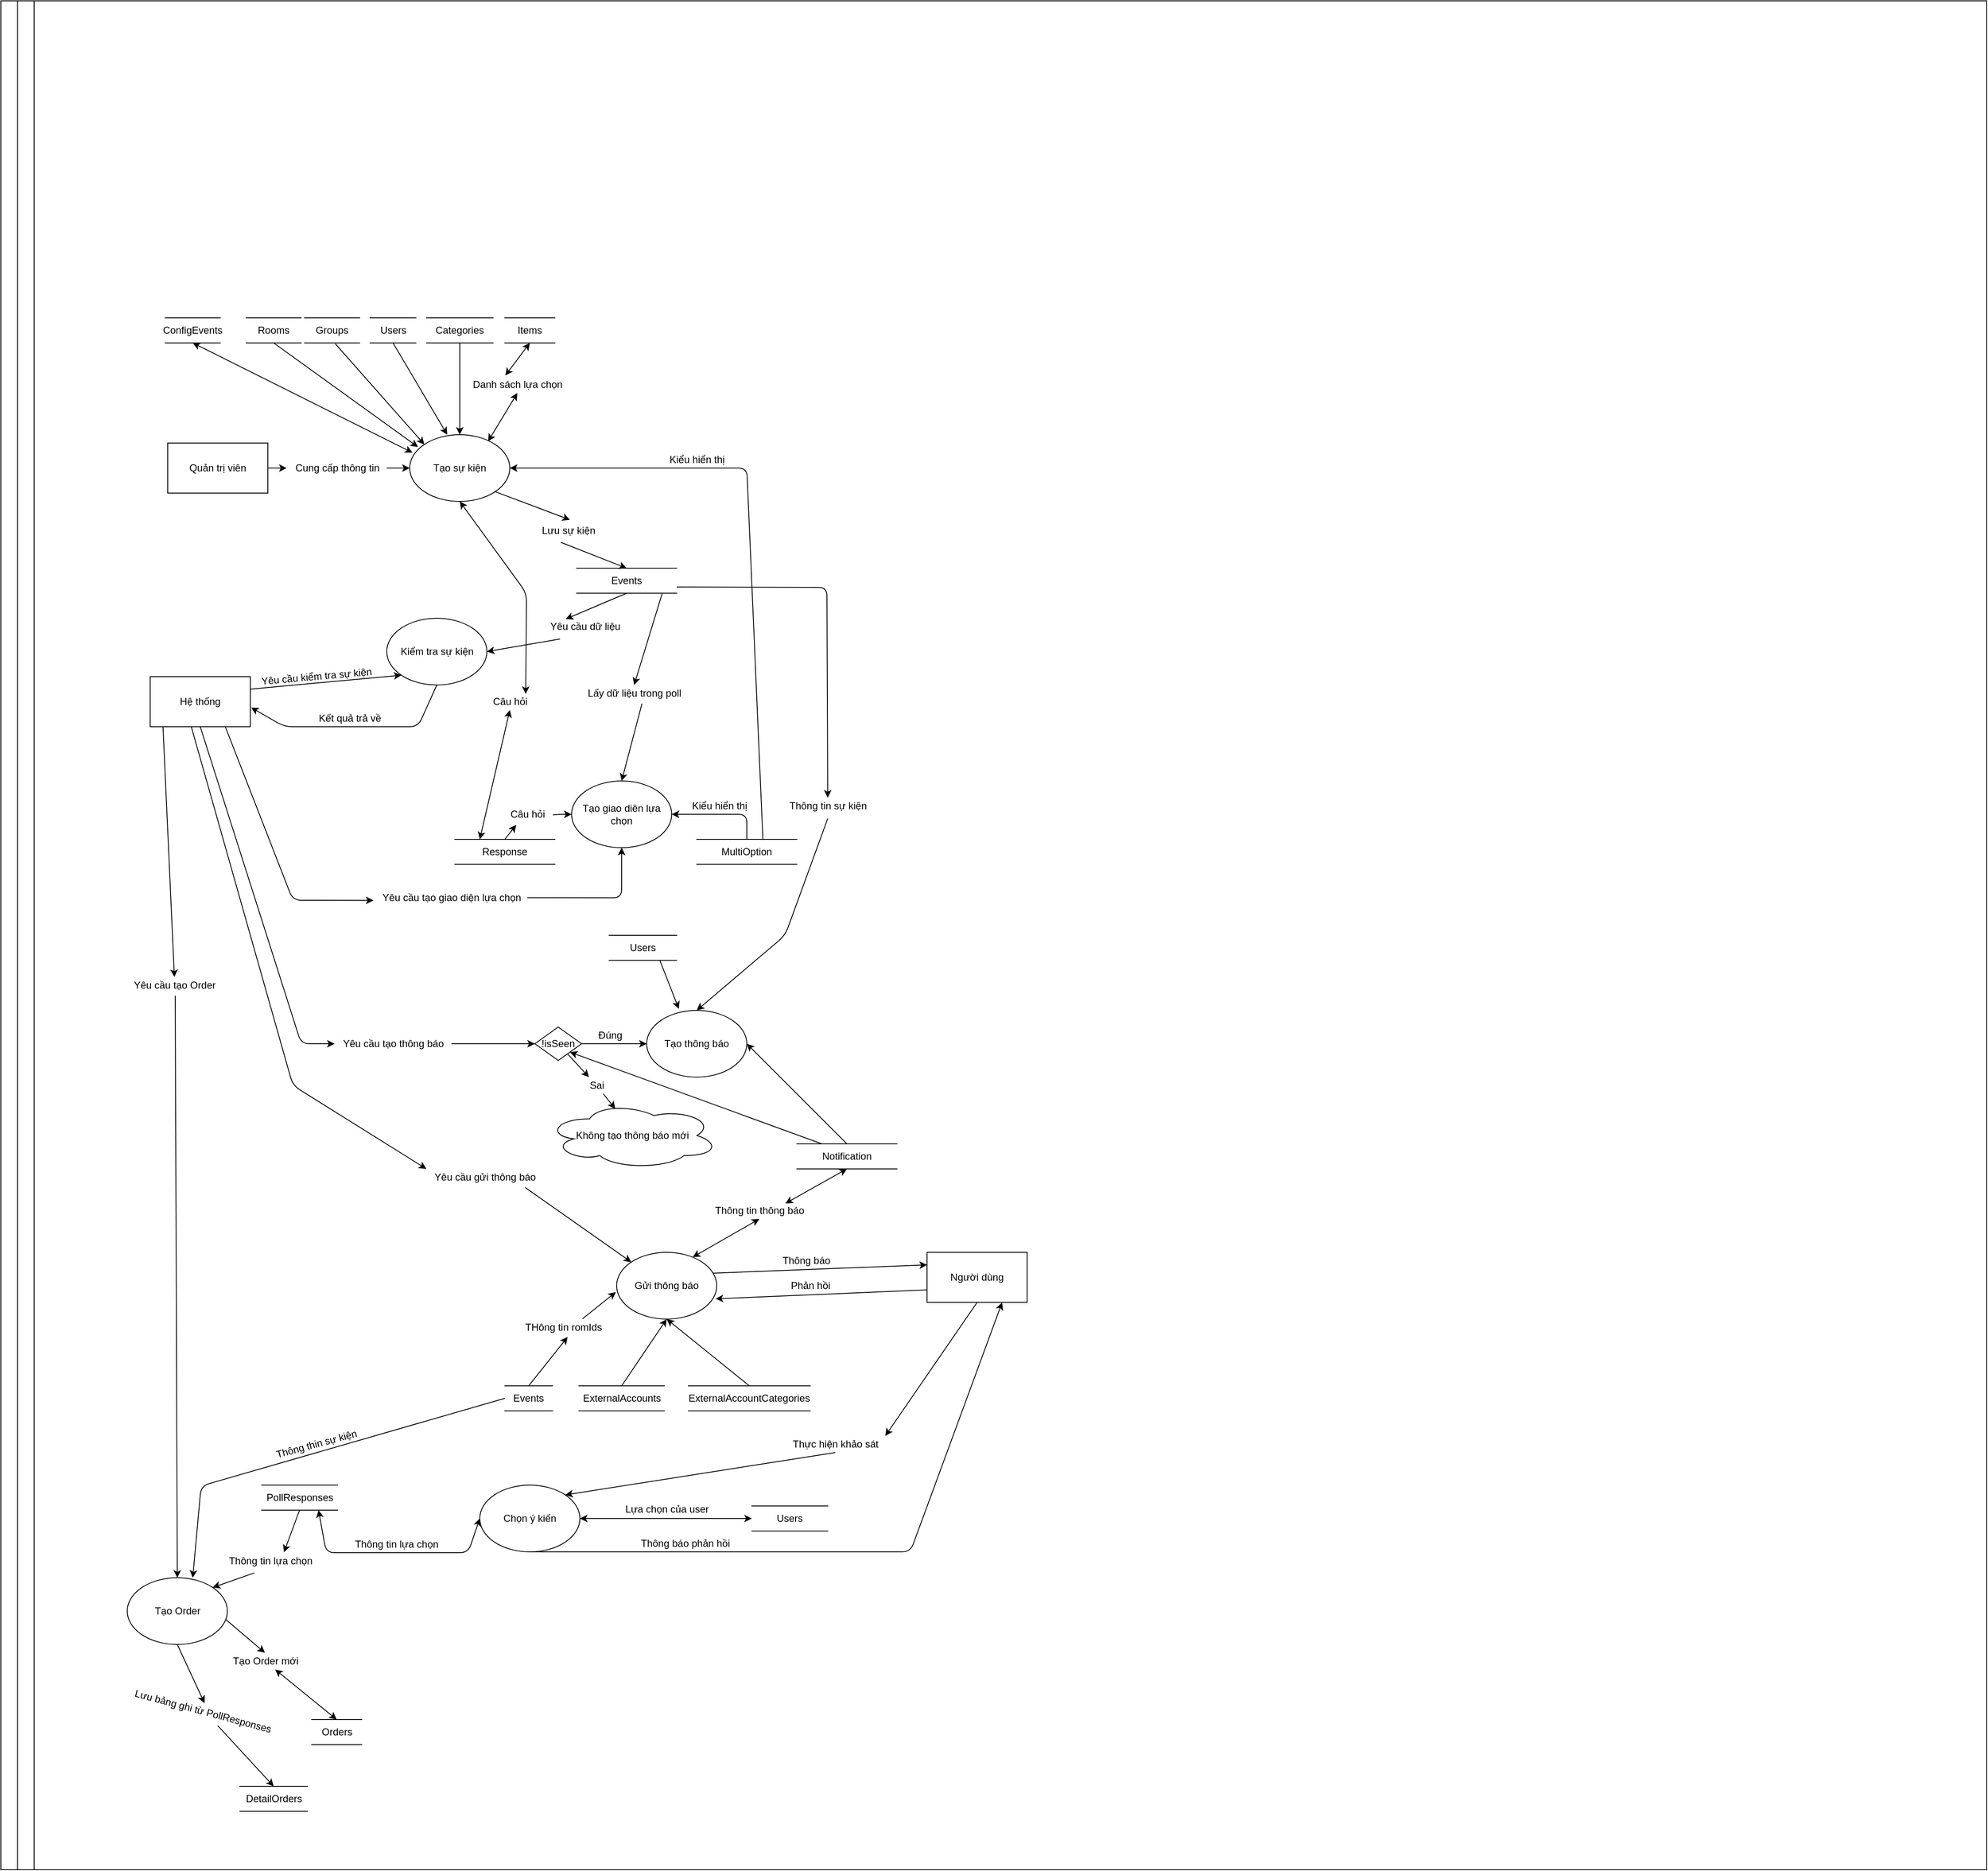 <mxfile version="13.7.1" type="github">
  <diagram id="prtHgNgQTEPvFCAcTncT" name="Page-1">
    <mxGraphModel dx="1325" dy="1841" grid="1" gridSize="10" guides="1" tooltips="1" connect="1" arrows="1" fold="1" page="1" pageScale="1" pageWidth="827" pageHeight="1169" math="0" shadow="0">
      <root>
        <mxCell id="0" />
        <mxCell id="1" parent="0" />
        <mxCell id="sMqYdDsB5LeZ5myS3kyH-283" value="" style="endArrow=classic;startArrow=classic;html=1;entryX=0.5;entryY=0;entryDx=0;entryDy=0;" edge="1" parent="1" target="sMqYdDsB5LeZ5myS3kyH-75">
          <mxGeometry width="50" height="50" relative="1" as="geometry">
            <mxPoint x="522.5" y="1890" as="sourcePoint" />
            <mxPoint x="652.5" y="2020" as="targetPoint" />
            <Array as="points" />
          </mxGeometry>
        </mxCell>
        <mxCell id="dNxyNK7c78bLwvsdeMH5-19" value="" style="swimlane;html=1;childLayout=stackLayout;resizeParent=1;resizeParentMax=0;horizontal=0;startSize=20;horizontalStack=0;" parent="1" vertex="1">
          <mxGeometry x="300" y="-10" width="2380" height="2240" as="geometry" />
        </mxCell>
        <mxCell id="dNxyNK7c78bLwvsdeMH5-20" value="" style="swimlane;html=1;startSize=20;horizontal=0;" parent="dNxyNK7c78bLwvsdeMH5-19" vertex="1">
          <mxGeometry x="20" width="2360" height="2240" as="geometry">
            <mxRectangle x="20" width="2360" height="40" as="alternateBounds" />
          </mxGeometry>
        </mxCell>
        <mxCell id="sMqYdDsB5LeZ5myS3kyH-6" value="" style="endArrow=classic;html=1;exitX=1;exitY=0.5;exitDx=0;exitDy=0;entryX=0;entryY=0.5;entryDx=0;entryDy=0;" edge="1" parent="dNxyNK7c78bLwvsdeMH5-20" source="sMqYdDsB5LeZ5myS3kyH-7" target="sMqYdDsB5LeZ5myS3kyH-5">
          <mxGeometry width="50" height="50" relative="1" as="geometry">
            <mxPoint x="780" y="520" as="sourcePoint" />
            <mxPoint x="830" y="470" as="targetPoint" />
          </mxGeometry>
        </mxCell>
        <mxCell id="sMqYdDsB5LeZ5myS3kyH-21" value="" style="endArrow=classic;html=1;exitX=0.388;exitY=1.2;exitDx=0;exitDy=0;entryX=0.5;entryY=0;entryDx=0;entryDy=0;exitPerimeter=0;" edge="1" parent="dNxyNK7c78bLwvsdeMH5-20" source="sMqYdDsB5LeZ5myS3kyH-22" target="sMqYdDsB5LeZ5myS3kyH-20">
          <mxGeometry width="50" height="50" relative="1" as="geometry">
            <mxPoint x="577" y="490" as="sourcePoint" />
            <mxPoint x="747" y="490" as="targetPoint" />
          </mxGeometry>
        </mxCell>
        <mxCell id="sMqYdDsB5LeZ5myS3kyH-17" value="Groups" style="shape=partialRectangle;whiteSpace=wrap;html=1;left=0;right=0;fillColor=none;" vertex="1" parent="dNxyNK7c78bLwvsdeMH5-20">
          <mxGeometry x="344" y="380" width="66" height="30" as="geometry" />
        </mxCell>
        <mxCell id="sMqYdDsB5LeZ5myS3kyH-16" value="Users" style="shape=partialRectangle;whiteSpace=wrap;html=1;left=0;right=0;fillColor=none;" vertex="1" parent="dNxyNK7c78bLwvsdeMH5-20">
          <mxGeometry x="422.5" y="380" width="55" height="30" as="geometry" />
        </mxCell>
        <mxCell id="sMqYdDsB5LeZ5myS3kyH-18" value="Categories&lt;span style=&quot;color: rgba(0 , 0 , 0 , 0) ; font-family: monospace ; font-size: 0px&quot;&gt;%3CmxGraphModel%3E%3Croot%3E%3CmxCell%20id%3D%220%22%2F%3E%3CmxCell%20id%3D%221%22%20parent%3D%220%22%2F%3E%3CmxCell%20id%3D%222%22%20value%3D%22User%22%20style%3D%22shape%3DpartialRectangle%3BwhiteSpace%3Dwrap%3Bhtml%3D1%3Bleft%3D0%3Bright%3D0%3BfillColor%3Dnone%3B%22%20vertex%3D%221%22%20parent%3D%221%22%3E%3CmxGeometry%20x%3D%22790%22%20y%3D%22-210%22%20width%3D%22120%22%20height%3D%2230%22%20as%3D%22geometry%22%2F%3E%3C%2FmxCell%3E%3C%2Froot%3E%3C%2FmxGraphModel%3E&lt;/span&gt;" style="shape=partialRectangle;whiteSpace=wrap;html=1;left=0;right=0;fillColor=none;" vertex="1" parent="dNxyNK7c78bLwvsdeMH5-20">
          <mxGeometry x="490" y="380" width="80" height="30" as="geometry" />
        </mxCell>
        <mxCell id="sMqYdDsB5LeZ5myS3kyH-226" value="ConfigEvents" style="shape=partialRectangle;whiteSpace=wrap;html=1;left=0;right=0;fillColor=none;" vertex="1" parent="dNxyNK7c78bLwvsdeMH5-20">
          <mxGeometry x="177" y="380" width="66" height="30" as="geometry" />
        </mxCell>
        <mxCell id="sMqYdDsB5LeZ5myS3kyH-229" value="Rooms" style="shape=partialRectangle;whiteSpace=wrap;html=1;left=0;right=0;fillColor=none;" vertex="1" parent="dNxyNK7c78bLwvsdeMH5-20">
          <mxGeometry x="274" y="380" width="66" height="30" as="geometry" />
        </mxCell>
        <mxCell id="sMqYdDsB5LeZ5myS3kyH-221" value="Items" style="shape=partialRectangle;whiteSpace=wrap;html=1;left=0;right=0;fillColor=none;" vertex="1" parent="dNxyNK7c78bLwvsdeMH5-20">
          <mxGeometry x="584" y="380" width="60" height="30" as="geometry" />
        </mxCell>
        <mxCell id="sMqYdDsB5LeZ5myS3kyH-223" value="Danh sách lựa chọn" style="text;html=1;align=center;verticalAlign=middle;resizable=0;points=[];autosize=1;rotation=0;" vertex="1" parent="dNxyNK7c78bLwvsdeMH5-20">
          <mxGeometry x="539" y="450" width="120" height="20" as="geometry" />
        </mxCell>
        <mxCell id="sMqYdDsB5LeZ5myS3kyH-58" value="Kiểu hiển thị" style="text;html=1;align=center;verticalAlign=middle;resizable=0;points=[];autosize=1;" vertex="1" parent="dNxyNK7c78bLwvsdeMH5-20">
          <mxGeometry x="774" y="540" width="80" height="20" as="geometry" />
        </mxCell>
        <mxCell id="dNxyNK7c78bLwvsdeMH5-24" value="Quản trị viên" style="rounded=0;whiteSpace=wrap;html=1;fontFamily=Helvetica;fontSize=12;align=center;" parent="dNxyNK7c78bLwvsdeMH5-20" vertex="1">
          <mxGeometry x="180" y="530" width="120" height="60" as="geometry" />
        </mxCell>
        <mxCell id="sMqYdDsB5LeZ5myS3kyH-5" value="Tạo sự kiện" style="ellipse;whiteSpace=wrap;html=1;" vertex="1" parent="dNxyNK7c78bLwvsdeMH5-20">
          <mxGeometry x="470" y="520" width="120" height="80" as="geometry" />
        </mxCell>
        <mxCell id="sMqYdDsB5LeZ5myS3kyH-23" value="" style="endArrow=classic;html=1;exitX=1;exitY=1;exitDx=0;exitDy=0;entryX=0.525;entryY=-0.15;entryDx=0;entryDy=0;entryPerimeter=0;" edge="1" parent="dNxyNK7c78bLwvsdeMH5-20" source="sMqYdDsB5LeZ5myS3kyH-5" target="sMqYdDsB5LeZ5myS3kyH-22">
          <mxGeometry width="50" height="50" relative="1" as="geometry">
            <mxPoint x="670" y="260" as="sourcePoint" />
            <mxPoint x="500" y="170" as="targetPoint" />
          </mxGeometry>
        </mxCell>
        <mxCell id="sMqYdDsB5LeZ5myS3kyH-27" value="" style="endArrow=classic;html=1;entryX=0.27;entryY=0.05;entryDx=0;entryDy=0;entryPerimeter=0;exitX=0.5;exitY=1;exitDx=0;exitDy=0;" edge="1" parent="dNxyNK7c78bLwvsdeMH5-20" source="sMqYdDsB5LeZ5myS3kyH-20" target="sMqYdDsB5LeZ5myS3kyH-25">
          <mxGeometry width="50" height="50" relative="1" as="geometry">
            <mxPoint x="780" y="790" as="sourcePoint" />
            <mxPoint x="830" y="740" as="targetPoint" />
          </mxGeometry>
        </mxCell>
        <mxCell id="sMqYdDsB5LeZ5myS3kyH-77" value="" style="endArrow=classic;html=1;exitX=0.5;exitY=1;exitDx=0;exitDy=0;entryX=0.5;entryY=0;entryDx=0;entryDy=0;" edge="1" parent="dNxyNK7c78bLwvsdeMH5-20" source="sMqYdDsB5LeZ5myS3kyH-18" target="sMqYdDsB5LeZ5myS3kyH-5">
          <mxGeometry width="50" height="50" relative="1" as="geometry">
            <mxPoint x="740" y="580" as="sourcePoint" />
            <mxPoint x="790" y="530" as="targetPoint" />
          </mxGeometry>
        </mxCell>
        <mxCell id="sMqYdDsB5LeZ5myS3kyH-55" value="" style="endArrow=classic;html=1;entryX=0;entryY=0.5;entryDx=0;entryDy=0;exitX=1.006;exitY=0.54;exitDx=0;exitDy=0;exitPerimeter=0;" edge="1" parent="dNxyNK7c78bLwvsdeMH5-20" source="sMqYdDsB5LeZ5myS3kyH-301" target="sMqYdDsB5LeZ5myS3kyH-49">
          <mxGeometry width="50" height="50" relative="1" as="geometry">
            <mxPoint x="754" y="1015" as="sourcePoint" />
            <mxPoint x="804" y="965" as="targetPoint" />
            <Array as="points">
              <mxPoint x="650" y="975" />
            </Array>
          </mxGeometry>
        </mxCell>
        <mxCell id="sMqYdDsB5LeZ5myS3kyH-7" value="Cung cấp thông tin" style="text;html=1;align=center;verticalAlign=middle;resizable=0;points=[];autosize=1;" vertex="1" parent="dNxyNK7c78bLwvsdeMH5-20">
          <mxGeometry x="322.5" y="550" width="120" height="20" as="geometry" />
        </mxCell>
        <mxCell id="sMqYdDsB5LeZ5myS3kyH-22" value="Lưu sự kiện" style="text;html=1;align=center;verticalAlign=middle;resizable=0;points=[];autosize=1;" vertex="1" parent="dNxyNK7c78bLwvsdeMH5-20">
          <mxGeometry x="620" y="625" width="80" height="20" as="geometry" />
        </mxCell>
        <mxCell id="sMqYdDsB5LeZ5myS3kyH-20" value="Events" style="shape=partialRectangle;whiteSpace=wrap;html=1;left=0;right=0;fillColor=none;" vertex="1" parent="dNxyNK7c78bLwvsdeMH5-20">
          <mxGeometry x="670" y="680" width="120" height="30" as="geometry" />
        </mxCell>
        <mxCell id="sMqYdDsB5LeZ5myS3kyH-25" value="Yêu cầu dữ liệu" style="text;html=1;align=center;verticalAlign=middle;resizable=0;points=[];autosize=1;" vertex="1" parent="dNxyNK7c78bLwvsdeMH5-20">
          <mxGeometry x="630" y="740" width="100" height="20" as="geometry" />
        </mxCell>
        <mxCell id="sMqYdDsB5LeZ5myS3kyH-8" value="Kiểm tra sự kiện" style="ellipse;whiteSpace=wrap;html=1;" vertex="1" parent="dNxyNK7c78bLwvsdeMH5-20">
          <mxGeometry x="442.5" y="740" width="120" height="80" as="geometry" />
        </mxCell>
        <mxCell id="sMqYdDsB5LeZ5myS3kyH-28" value="" style="endArrow=classic;html=1;exitX=0.202;exitY=1.242;exitDx=0;exitDy=0;entryX=1;entryY=0.5;entryDx=0;entryDy=0;exitPerimeter=0;" edge="1" parent="dNxyNK7c78bLwvsdeMH5-20" source="sMqYdDsB5LeZ5myS3kyH-25" target="sMqYdDsB5LeZ5myS3kyH-8">
          <mxGeometry width="50" height="50" relative="1" as="geometry">
            <mxPoint x="363.5" y="760" as="sourcePoint" />
            <mxPoint x="422.5" y="500" as="targetPoint" />
          </mxGeometry>
        </mxCell>
        <mxCell id="sMqYdDsB5LeZ5myS3kyH-31" value="Yêu cầu kiểm tra sự kiện" style="text;html=1;align=center;verticalAlign=middle;resizable=0;points=[];autosize=1;rotation=-5;" vertex="1" parent="dNxyNK7c78bLwvsdeMH5-20">
          <mxGeometry x="282.5" y="800" width="150" height="20" as="geometry" />
        </mxCell>
        <mxCell id="sMqYdDsB5LeZ5myS3kyH-9" value="Hệ thống&lt;span style=&quot;color: rgba(0 , 0 , 0 , 0) ; font-family: monospace ; font-size: 0px&quot;&gt;%3CmxGraphModel%3E%3Croot%3E%3CmxCell%20id%3D%220%22%2F%3E%3CmxCell%20id%3D%221%22%20parent%3D%220%22%2F%3E%3CmxCell%20id%3D%222%22%20value%3D%22Admin%22%20style%3D%22rounded%3D0%3BwhiteSpace%3Dwrap%3Bhtml%3D1%3BfontFamily%3DHelvetica%3BfontSize%3D12%3BfontColor%3D%23000000%3Balign%3Dcenter%3B%22%20vertex%3D%221%22%20parent%3D%221%22%3E%3CmxGeometry%20x%3D%22270%22%20y%3D%22200%22%20width%3D%22120%22%20height%3D%2260%22%20as%3D%22geometry%22%2F%3E%3C%2FmxCell%3E%3C%2Froot%3E%3C%2FmxGraphModel%3E&lt;/span&gt;" style="rounded=0;whiteSpace=wrap;html=1;fontFamily=Helvetica;fontSize=12;align=center;" vertex="1" parent="dNxyNK7c78bLwvsdeMH5-20">
          <mxGeometry x="159" y="810" width="120" height="60" as="geometry" />
        </mxCell>
        <mxCell id="sMqYdDsB5LeZ5myS3kyH-232" value="Lấy dữ liệu trong poll" style="text;html=1;align=center;verticalAlign=middle;resizable=0;points=[];autosize=1;" vertex="1" parent="dNxyNK7c78bLwvsdeMH5-20">
          <mxGeometry x="674" y="820" width="130" height="20" as="geometry" />
        </mxCell>
        <mxCell id="sMqYdDsB5LeZ5myS3kyH-33" value="Kết quả trả về" style="text;html=1;align=center;verticalAlign=middle;resizable=0;points=[];autosize=1;" vertex="1" parent="dNxyNK7c78bLwvsdeMH5-20">
          <mxGeometry x="352.5" y="850" width="90" height="20" as="geometry" />
        </mxCell>
        <mxCell id="sMqYdDsB5LeZ5myS3kyH-158" value="Kiểu hiển thị" style="text;html=1;align=center;verticalAlign=middle;resizable=0;points=[];autosize=1;" vertex="1" parent="dNxyNK7c78bLwvsdeMH5-20">
          <mxGeometry x="801" y="955" width="80" height="20" as="geometry" />
        </mxCell>
        <mxCell id="sMqYdDsB5LeZ5myS3kyH-61" value="" style="endArrow=classic;startArrow=classic;html=1;entryX=0.5;entryY=1;entryDx=0;entryDy=0;exitX=0.817;exitY=0.032;exitDx=0;exitDy=0;exitPerimeter=0;" edge="1" parent="dNxyNK7c78bLwvsdeMH5-20" source="sMqYdDsB5LeZ5myS3kyH-57" target="sMqYdDsB5LeZ5myS3kyH-5">
          <mxGeometry width="50" height="50" relative="1" as="geometry">
            <mxPoint x="754" y="1015" as="sourcePoint" />
            <mxPoint x="558.04" y="935" as="targetPoint" />
            <Array as="points">
              <mxPoint x="610" y="710" />
            </Array>
          </mxGeometry>
        </mxCell>
        <mxCell id="sMqYdDsB5LeZ5myS3kyH-56" value="" style="endArrow=classic;html=1;entryX=1;entryY=0.5;entryDx=0;entryDy=0;exitX=0.5;exitY=0;exitDx=0;exitDy=0;" edge="1" parent="dNxyNK7c78bLwvsdeMH5-20" source="sMqYdDsB5LeZ5myS3kyH-54" target="sMqYdDsB5LeZ5myS3kyH-49">
          <mxGeometry width="50" height="50" relative="1" as="geometry">
            <mxPoint x="594" y="1015" as="sourcePoint" />
            <mxPoint x="674" y="985" as="targetPoint" />
            <Array as="points">
              <mxPoint x="874" y="975" />
            </Array>
          </mxGeometry>
        </mxCell>
        <mxCell id="sMqYdDsB5LeZ5myS3kyH-50" value="" style="endArrow=classic;html=1;exitX=1.005;exitY=0.492;exitDx=0;exitDy=0;entryX=0.5;entryY=1;entryDx=0;entryDy=0;exitPerimeter=0;" edge="1" parent="dNxyNK7c78bLwvsdeMH5-20" source="sMqYdDsB5LeZ5myS3kyH-51" target="sMqYdDsB5LeZ5myS3kyH-49">
          <mxGeometry width="50" height="50" relative="1" as="geometry">
            <mxPoint x="294" y="1205" as="sourcePoint" />
            <mxPoint x="804" y="975" as="targetPoint" />
            <Array as="points">
              <mxPoint x="724" y="1075" />
            </Array>
          </mxGeometry>
        </mxCell>
        <mxCell id="sMqYdDsB5LeZ5myS3kyH-236" value="Thông tin sự kiện" style="text;html=1;align=center;verticalAlign=middle;resizable=0;points=[];autosize=1;" vertex="1" parent="dNxyNK7c78bLwvsdeMH5-20">
          <mxGeometry x="916" y="955" width="110" height="20" as="geometry" />
        </mxCell>
        <mxCell id="sMqYdDsB5LeZ5myS3kyH-301" value="Câu hỏi" style="text;html=1;align=center;verticalAlign=middle;resizable=0;points=[];autosize=1;" vertex="1" parent="dNxyNK7c78bLwvsdeMH5-20">
          <mxGeometry x="581.25" y="965" width="60" height="20" as="geometry" />
        </mxCell>
        <mxCell id="sMqYdDsB5LeZ5myS3kyH-54" value="MultiOption" style="shape=partialRectangle;whiteSpace=wrap;html=1;left=0;right=0;fillColor=none;" vertex="1" parent="dNxyNK7c78bLwvsdeMH5-20">
          <mxGeometry x="814" y="1005" width="120" height="30" as="geometry" />
        </mxCell>
        <mxCell id="sMqYdDsB5LeZ5myS3kyH-53" value="Response" style="shape=partialRectangle;whiteSpace=wrap;html=1;left=0;right=0;fillColor=none;" vertex="1" parent="dNxyNK7c78bLwvsdeMH5-20">
          <mxGeometry x="524" y="1005" width="120" height="30" as="geometry" />
        </mxCell>
        <mxCell id="sMqYdDsB5LeZ5myS3kyH-49" value="Tạo giao diên lựa chọn" style="ellipse;whiteSpace=wrap;html=1;" vertex="1" parent="dNxyNK7c78bLwvsdeMH5-20">
          <mxGeometry x="664" y="935" width="120" height="80" as="geometry" />
        </mxCell>
        <mxCell id="sMqYdDsB5LeZ5myS3kyH-238" value="Users" style="shape=partialRectangle;whiteSpace=wrap;html=1;left=0;right=0;fillColor=none;" vertex="1" parent="dNxyNK7c78bLwvsdeMH5-20">
          <mxGeometry x="709" y="1120" width="81" height="30" as="geometry" />
        </mxCell>
        <mxCell id="sMqYdDsB5LeZ5myS3kyH-65" value="Yêu cầu tạo Order" style="text;html=1;align=center;verticalAlign=middle;resizable=0;points=[];autosize=1;" vertex="1" parent="dNxyNK7c78bLwvsdeMH5-20">
          <mxGeometry x="133" y="1170" width="110" height="20" as="geometry" />
        </mxCell>
        <mxCell id="sMqYdDsB5LeZ5myS3kyH-245" value="Đúng" style="text;html=1;align=center;verticalAlign=middle;resizable=0;points=[];autosize=1;" vertex="1" parent="dNxyNK7c78bLwvsdeMH5-20">
          <mxGeometry x="690" y="1230" width="40" height="20" as="geometry" />
        </mxCell>
        <mxCell id="sMqYdDsB5LeZ5myS3kyH-241" value="!isSeen" style="rhombus;whiteSpace=wrap;html=1;" vertex="1" parent="dNxyNK7c78bLwvsdeMH5-20">
          <mxGeometry x="620" y="1230" width="56" height="40" as="geometry" />
        </mxCell>
        <mxCell id="sMqYdDsB5LeZ5myS3kyH-29" value="Tạo thông báo" style="ellipse;whiteSpace=wrap;html=1;" vertex="1" parent="dNxyNK7c78bLwvsdeMH5-20">
          <mxGeometry x="754" y="1210" width="120" height="80" as="geometry" />
        </mxCell>
        <mxCell id="sMqYdDsB5LeZ5myS3kyH-34" value="" style="endArrow=classic;html=1;entryX=0;entryY=0.5;entryDx=0;entryDy=0;exitX=1;exitY=0.5;exitDx=0;exitDy=0;" edge="1" parent="dNxyNK7c78bLwvsdeMH5-20" source="sMqYdDsB5LeZ5myS3kyH-241" target="sMqYdDsB5LeZ5myS3kyH-29">
          <mxGeometry width="50" height="50" relative="1" as="geometry">
            <mxPoint x="274" y="1320" as="sourcePoint" />
            <mxPoint x="664" y="1310" as="targetPoint" />
            <Array as="points">
              <mxPoint x="710" y="1250" />
            </Array>
          </mxGeometry>
        </mxCell>
        <mxCell id="sMqYdDsB5LeZ5myS3kyH-247" value="Sai" style="text;html=1;align=center;verticalAlign=middle;resizable=0;points=[];autosize=1;" vertex="1" parent="dNxyNK7c78bLwvsdeMH5-20">
          <mxGeometry x="679" y="1290" width="30" height="20" as="geometry" />
        </mxCell>
        <mxCell id="sMqYdDsB5LeZ5myS3kyH-271" value="&lt;span&gt;Không tạo thông báo mới&lt;/span&gt;" style="ellipse;shape=cloud;whiteSpace=wrap;html=1;" vertex="1" parent="dNxyNK7c78bLwvsdeMH5-20">
          <mxGeometry x="634" y="1320" width="206" height="80" as="geometry" />
        </mxCell>
        <mxCell id="sMqYdDsB5LeZ5myS3kyH-37" value="Notification" style="shape=partialRectangle;whiteSpace=wrap;html=1;left=0;right=0;fillColor=none;" vertex="1" parent="dNxyNK7c78bLwvsdeMH5-20">
          <mxGeometry x="934" y="1370" width="120" height="30" as="geometry" />
        </mxCell>
        <mxCell id="sMqYdDsB5LeZ5myS3kyH-258" value="Yêu cầu gửi thông báo" style="text;html=1;align=center;verticalAlign=middle;resizable=0;points=[];autosize=1;" vertex="1" parent="dNxyNK7c78bLwvsdeMH5-20">
          <mxGeometry x="490" y="1400" width="140" height="20" as="geometry" />
        </mxCell>
        <mxCell id="sMqYdDsB5LeZ5myS3kyH-256" value="Thông tin thông báo" style="text;html=1;align=center;verticalAlign=middle;resizable=0;points=[];autosize=1;" vertex="1" parent="dNxyNK7c78bLwvsdeMH5-20">
          <mxGeometry x="829" y="1440" width="120" height="20" as="geometry" />
        </mxCell>
        <mxCell id="sMqYdDsB5LeZ5myS3kyH-67" value="" style="endArrow=classic;html=1;exitX=0.341;exitY=1.209;exitDx=0;exitDy=0;entryX=1;entryY=0;entryDx=0;entryDy=0;exitPerimeter=0;" edge="1" parent="dNxyNK7c78bLwvsdeMH5-20" source="sMqYdDsB5LeZ5myS3kyH-68" target="sMqYdDsB5LeZ5myS3kyH-63">
          <mxGeometry width="50" height="50" relative="1" as="geometry">
            <mxPoint x="231.5" y="1830" as="sourcePoint" />
            <mxPoint x="281.5" y="1780" as="targetPoint" />
          </mxGeometry>
        </mxCell>
        <mxCell id="sMqYdDsB5LeZ5myS3kyH-69" value="" style="endArrow=classic;html=1;exitX=0.5;exitY=1;exitDx=0;exitDy=0;entryX=0.636;entryY=-0.026;entryDx=0;entryDy=0;entryPerimeter=0;" edge="1" parent="dNxyNK7c78bLwvsdeMH5-20" source="sMqYdDsB5LeZ5myS3kyH-66" target="sMqYdDsB5LeZ5myS3kyH-68">
          <mxGeometry width="50" height="50" relative="1" as="geometry">
            <mxPoint x="351.5" y="1850" as="sourcePoint" />
            <mxPoint x="350.46" y="1714" as="targetPoint" />
          </mxGeometry>
        </mxCell>
        <mxCell id="sMqYdDsB5LeZ5myS3kyH-74" value="" style="endArrow=classic;html=1;exitX=0.624;exitY=1.098;exitDx=0;exitDy=0;exitPerimeter=0;entryX=0.5;entryY=0;entryDx=0;entryDy=0;" edge="1" parent="dNxyNK7c78bLwvsdeMH5-20" source="sMqYdDsB5LeZ5myS3kyH-76" target="sMqYdDsB5LeZ5myS3kyH-71">
          <mxGeometry width="50" height="50" relative="1" as="geometry">
            <mxPoint x="263.54" y="1931.04" as="sourcePoint" />
            <mxPoint x="421.5" y="1980" as="targetPoint" />
            <Array as="points" />
          </mxGeometry>
        </mxCell>
        <mxCell id="sMqYdDsB5LeZ5myS3kyH-46" value="Thông báo" style="text;html=1;align=center;verticalAlign=middle;resizable=0;points=[];autosize=1;" vertex="1" parent="dNxyNK7c78bLwvsdeMH5-20">
          <mxGeometry x="910" y="1500" width="70" height="20" as="geometry" />
        </mxCell>
        <mxCell id="sMqYdDsB5LeZ5myS3kyH-10" value="Người dùng" style="rounded=0;whiteSpace=wrap;html=1;fontFamily=Helvetica;fontSize=12;align=center;" vertex="1" parent="dNxyNK7c78bLwvsdeMH5-20">
          <mxGeometry x="1090" y="1500" width="120" height="60" as="geometry" />
        </mxCell>
        <mxCell id="sMqYdDsB5LeZ5myS3kyH-48" value="Phản hồi" style="text;html=1;align=center;verticalAlign=middle;resizable=0;points=[];autosize=1;" vertex="1" parent="dNxyNK7c78bLwvsdeMH5-20">
          <mxGeometry x="920" y="1530" width="60" height="20" as="geometry" />
        </mxCell>
        <mxCell id="sMqYdDsB5LeZ5myS3kyH-304" value="Thông thin sự kiện" style="text;html=1;align=center;verticalAlign=middle;resizable=0;points=[];autosize=1;rotation=-15;" vertex="1" parent="dNxyNK7c78bLwvsdeMH5-20">
          <mxGeometry x="302.5" y="1720" width="110" height="20" as="geometry" />
        </mxCell>
        <mxCell id="sMqYdDsB5LeZ5myS3kyH-66" value="PollResponses" style="shape=partialRectangle;whiteSpace=wrap;html=1;left=0;right=0;fillColor=none;" vertex="1" parent="dNxyNK7c78bLwvsdeMH5-20">
          <mxGeometry x="292.5" y="1779" width="91" height="30" as="geometry" />
        </mxCell>
        <mxCell id="sMqYdDsB5LeZ5myS3kyH-289" value="Lựa chọn của user" style="text;html=1;align=center;verticalAlign=middle;resizable=0;points=[];autosize=1;" vertex="1" parent="dNxyNK7c78bLwvsdeMH5-20">
          <mxGeometry x="718" y="1798" width="120" height="20" as="geometry" />
        </mxCell>
        <mxCell id="sMqYdDsB5LeZ5myS3kyH-287" value="Users" style="shape=partialRectangle;whiteSpace=wrap;html=1;left=0;right=0;fillColor=none;" vertex="1" parent="dNxyNK7c78bLwvsdeMH5-20">
          <mxGeometry x="880" y="1804" width="91" height="30" as="geometry" />
        </mxCell>
        <mxCell id="sMqYdDsB5LeZ5myS3kyH-281" value="Chọn ý kiến" style="ellipse;whiteSpace=wrap;html=1;" vertex="1" parent="dNxyNK7c78bLwvsdeMH5-20">
          <mxGeometry x="554" y="1779" width="120" height="80" as="geometry" />
        </mxCell>
        <mxCell id="sMqYdDsB5LeZ5myS3kyH-310" value="Thông báo phản hồi" style="text;html=1;align=center;verticalAlign=middle;resizable=0;points=[];autosize=1;" vertex="1" parent="dNxyNK7c78bLwvsdeMH5-20">
          <mxGeometry x="740" y="1839" width="120" height="20" as="geometry" />
        </mxCell>
        <mxCell id="sMqYdDsB5LeZ5myS3kyH-285" value="Thông tin lựa chọn" style="text;html=1;align=center;verticalAlign=middle;resizable=0;points=[];autosize=1;" vertex="1" parent="dNxyNK7c78bLwvsdeMH5-20">
          <mxGeometry x="394" y="1840" width="120" height="20" as="geometry" />
        </mxCell>
        <mxCell id="sMqYdDsB5LeZ5myS3kyH-68" value="Thông tin lựa chọn" style="text;html=1;align=center;verticalAlign=middle;resizable=0;points=[];autosize=1;" vertex="1" parent="dNxyNK7c78bLwvsdeMH5-20">
          <mxGeometry x="243" y="1860" width="120" height="20" as="geometry" />
        </mxCell>
        <mxCell id="sMqYdDsB5LeZ5myS3kyH-309" value="" style="endArrow=classic;html=1;exitX=0.5;exitY=1;exitDx=0;exitDy=0;entryX=0.75;entryY=1;entryDx=0;entryDy=0;" edge="1" parent="dNxyNK7c78bLwvsdeMH5-20" source="sMqYdDsB5LeZ5myS3kyH-281" target="sMqYdDsB5LeZ5myS3kyH-10">
          <mxGeometry width="50" height="50" relative="1" as="geometry">
            <mxPoint x="712" y="1910" as="sourcePoint" />
            <mxPoint x="762" y="1860" as="targetPoint" />
            <Array as="points">
              <mxPoint x="1070" y="1859" />
            </Array>
          </mxGeometry>
        </mxCell>
        <mxCell id="sMqYdDsB5LeZ5myS3kyH-63" value="Tạo Order" style="ellipse;whiteSpace=wrap;html=1;" vertex="1" parent="dNxyNK7c78bLwvsdeMH5-20">
          <mxGeometry x="131.5" y="1890" width="120" height="80" as="geometry" />
        </mxCell>
        <mxCell id="sMqYdDsB5LeZ5myS3kyH-277" value="THông tin romIds" style="text;html=1;align=center;verticalAlign=middle;resizable=0;points=[];autosize=1;" vertex="1" parent="dNxyNK7c78bLwvsdeMH5-20">
          <mxGeometry x="599" y="1580" width="110" height="20" as="geometry" />
        </mxCell>
        <mxCell id="sMqYdDsB5LeZ5myS3kyH-47" value="" style="endArrow=classic;html=1;entryX=0.989;entryY=0.696;entryDx=0;entryDy=0;exitX=0;exitY=0.75;exitDx=0;exitDy=0;entryPerimeter=0;" edge="1" parent="dNxyNK7c78bLwvsdeMH5-20" source="sMqYdDsB5LeZ5myS3kyH-10" target="sMqYdDsB5LeZ5myS3kyH-39">
          <mxGeometry width="50" height="50" relative="1" as="geometry">
            <mxPoint x="988" y="1545" as="sourcePoint" />
            <mxPoint x="608" y="1640" as="targetPoint" />
          </mxGeometry>
        </mxCell>
        <mxCell id="sMqYdDsB5LeZ5myS3kyH-39" value="Gửi thông báo" style="ellipse;whiteSpace=wrap;html=1;" vertex="1" parent="dNxyNK7c78bLwvsdeMH5-20">
          <mxGeometry x="718" y="1500" width="120" height="80" as="geometry" />
        </mxCell>
        <mxCell id="sMqYdDsB5LeZ5myS3kyH-153" value="" style="endArrow=classic;html=1;entryX=0.375;entryY=0;entryDx=0;entryDy=0;entryPerimeter=0;exitX=0.5;exitY=1;exitDx=0;exitDy=0;" edge="1" parent="dNxyNK7c78bLwvsdeMH5-20" source="sMqYdDsB5LeZ5myS3kyH-16" target="sMqYdDsB5LeZ5myS3kyH-5">
          <mxGeometry width="50" height="50" relative="1" as="geometry">
            <mxPoint x="720" y="520" as="sourcePoint" />
            <mxPoint x="770" y="470" as="targetPoint" />
          </mxGeometry>
        </mxCell>
        <mxCell id="sMqYdDsB5LeZ5myS3kyH-155" value="" style="endArrow=classic;html=1;entryX=0;entryY=0;entryDx=0;entryDy=0;exitX=0.558;exitY=1.033;exitDx=0;exitDy=0;exitPerimeter=0;" edge="1" parent="dNxyNK7c78bLwvsdeMH5-20" source="sMqYdDsB5LeZ5myS3kyH-17" target="sMqYdDsB5LeZ5myS3kyH-5">
          <mxGeometry width="50" height="50" relative="1" as="geometry">
            <mxPoint x="720" y="520" as="sourcePoint" />
            <mxPoint x="770" y="470" as="targetPoint" />
          </mxGeometry>
        </mxCell>
        <mxCell id="sMqYdDsB5LeZ5myS3kyH-156" value="" style="endArrow=classic;html=1;entryX=1;entryY=0.5;entryDx=0;entryDy=0;exitX=0.661;exitY=0.022;exitDx=0;exitDy=0;exitPerimeter=0;" edge="1" parent="dNxyNK7c78bLwvsdeMH5-20" source="sMqYdDsB5LeZ5myS3kyH-54" target="sMqYdDsB5LeZ5myS3kyH-5">
          <mxGeometry width="50" height="50" relative="1" as="geometry">
            <mxPoint x="874" y="669" as="sourcePoint" />
            <mxPoint x="770" y="470" as="targetPoint" />
            <Array as="points">
              <mxPoint x="874" y="560" />
            </Array>
          </mxGeometry>
        </mxCell>
        <mxCell id="sMqYdDsB5LeZ5myS3kyH-224" value="" style="endArrow=classic;startArrow=classic;html=1;entryX=0.5;entryY=1;entryDx=0;entryDy=0;exitX=0.38;exitY=-0.05;exitDx=0;exitDy=0;exitPerimeter=0;" edge="1" parent="dNxyNK7c78bLwvsdeMH5-20" source="sMqYdDsB5LeZ5myS3kyH-223" target="sMqYdDsB5LeZ5myS3kyH-221">
          <mxGeometry width="50" height="50" relative="1" as="geometry">
            <mxPoint x="720" y="660" as="sourcePoint" />
            <mxPoint x="770" y="610" as="targetPoint" />
            <Array as="points" />
          </mxGeometry>
        </mxCell>
        <mxCell id="sMqYdDsB5LeZ5myS3kyH-228" value="" style="endArrow=classic;startArrow=classic;html=1;entryX=0.5;entryY=1;entryDx=0;entryDy=0;exitX=0.028;exitY=0.269;exitDx=0;exitDy=0;exitPerimeter=0;" edge="1" parent="dNxyNK7c78bLwvsdeMH5-20" source="sMqYdDsB5LeZ5myS3kyH-5" target="sMqYdDsB5LeZ5myS3kyH-226">
          <mxGeometry width="50" height="50" relative="1" as="geometry">
            <mxPoint x="580" y="560" as="sourcePoint" />
            <mxPoint x="630" y="510" as="targetPoint" />
          </mxGeometry>
        </mxCell>
        <mxCell id="sMqYdDsB5LeZ5myS3kyH-230" value="" style="endArrow=classic;html=1;entryX=0.083;entryY=0.185;entryDx=0;entryDy=0;entryPerimeter=0;exitX=0.5;exitY=1;exitDx=0;exitDy=0;" edge="1" parent="dNxyNK7c78bLwvsdeMH5-20" source="sMqYdDsB5LeZ5myS3kyH-229" target="sMqYdDsB5LeZ5myS3kyH-5">
          <mxGeometry width="50" height="50" relative="1" as="geometry">
            <mxPoint x="580" y="560" as="sourcePoint" />
            <mxPoint x="630" y="510" as="targetPoint" />
          </mxGeometry>
        </mxCell>
        <mxCell id="sMqYdDsB5LeZ5myS3kyH-231" value="" style="endArrow=classic;html=1;entryX=0.5;entryY=0;entryDx=0;entryDy=0;exitX=0.572;exitY=1.117;exitDx=0;exitDy=0;exitPerimeter=0;" edge="1" parent="dNxyNK7c78bLwvsdeMH5-20" source="sMqYdDsB5LeZ5myS3kyH-232" target="sMqYdDsB5LeZ5myS3kyH-49">
          <mxGeometry width="50" height="50" relative="1" as="geometry">
            <mxPoint x="610" y="960" as="sourcePoint" />
            <mxPoint x="660" y="910" as="targetPoint" />
          </mxGeometry>
        </mxCell>
        <mxCell id="sMqYdDsB5LeZ5myS3kyH-233" value="" style="endArrow=classic;html=1;entryX=0.5;entryY=0;entryDx=0;entryDy=0;exitX=0.854;exitY=1.022;exitDx=0;exitDy=0;exitPerimeter=0;" edge="1" parent="dNxyNK7c78bLwvsdeMH5-20" source="sMqYdDsB5LeZ5myS3kyH-20" target="sMqYdDsB5LeZ5myS3kyH-232">
          <mxGeometry width="50" height="50" relative="1" as="geometry">
            <mxPoint x="1042.48" y="670.66" as="sourcePoint" />
            <mxPoint x="994" y="895" as="targetPoint" />
          </mxGeometry>
        </mxCell>
        <mxCell id="sMqYdDsB5LeZ5myS3kyH-234" value="" style="endArrow=classic;startArrow=classic;html=1;entryX=0.5;entryY=1;entryDx=0;entryDy=0;exitX=0.783;exitY=0.1;exitDx=0;exitDy=0;exitPerimeter=0;" edge="1" parent="dNxyNK7c78bLwvsdeMH5-20" source="sMqYdDsB5LeZ5myS3kyH-5" target="sMqYdDsB5LeZ5myS3kyH-223">
          <mxGeometry width="50" height="50" relative="1" as="geometry">
            <mxPoint x="833.96" y="488" as="sourcePoint" />
            <mxPoint x="884" y="330" as="targetPoint" />
            <Array as="points" />
          </mxGeometry>
        </mxCell>
        <mxCell id="sMqYdDsB5LeZ5myS3kyH-235" value="" style="endArrow=classic;html=1;entryX=0.5;entryY=0;entryDx=0;entryDy=0;exitX=0.5;exitY=1.25;exitDx=0;exitDy=0;exitPerimeter=0;" edge="1" parent="dNxyNK7c78bLwvsdeMH5-20" source="sMqYdDsB5LeZ5myS3kyH-236" target="sMqYdDsB5LeZ5myS3kyH-29">
          <mxGeometry width="50" height="50" relative="1" as="geometry">
            <mxPoint x="610" y="960" as="sourcePoint" />
            <mxPoint x="660" y="910" as="targetPoint" />
            <Array as="points">
              <mxPoint x="920" y="1120" />
            </Array>
          </mxGeometry>
        </mxCell>
        <mxCell id="sMqYdDsB5LeZ5myS3kyH-237" value="" style="endArrow=classic;html=1;entryX=0.5;entryY=0;entryDx=0;entryDy=0;exitX=1;exitY=0.75;exitDx=0;exitDy=0;" edge="1" parent="dNxyNK7c78bLwvsdeMH5-20" source="sMqYdDsB5LeZ5myS3kyH-20" target="sMqYdDsB5LeZ5myS3kyH-236">
          <mxGeometry width="50" height="50" relative="1" as="geometry">
            <mxPoint x="1060" y="662.5" as="sourcePoint" />
            <mxPoint x="1084" y="1170" as="targetPoint" />
            <Array as="points">
              <mxPoint x="970" y="703" />
            </Array>
          </mxGeometry>
        </mxCell>
        <mxCell id="sMqYdDsB5LeZ5myS3kyH-242" value="" style="endArrow=classic;html=1;entryX=0;entryY=0.5;entryDx=0;entryDy=0;" edge="1" parent="dNxyNK7c78bLwvsdeMH5-20" source="sMqYdDsB5LeZ5myS3kyH-35" target="sMqYdDsB5LeZ5myS3kyH-241">
          <mxGeometry width="50" height="50" relative="1" as="geometry">
            <mxPoint x="520" y="830" as="sourcePoint" />
            <mxPoint x="1024.0" y="1210" as="targetPoint" />
            <Array as="points">
              <mxPoint x="550" y="1250" />
            </Array>
          </mxGeometry>
        </mxCell>
        <mxCell id="sMqYdDsB5LeZ5myS3kyH-51" value="Yêu cầu tạo giao diện lựa chọn" style="text;html=1;align=center;verticalAlign=middle;resizable=0;points=[];autosize=1;" vertex="1" parent="dNxyNK7c78bLwvsdeMH5-20">
          <mxGeometry x="430" y="1065" width="180" height="20" as="geometry" />
        </mxCell>
        <mxCell id="sMqYdDsB5LeZ5myS3kyH-243" value="" style="endArrow=classic;html=1;exitX=0.75;exitY=1;exitDx=0;exitDy=0;entryX=-0.019;entryY=0.658;entryDx=0;entryDy=0;entryPerimeter=0;" edge="1" parent="dNxyNK7c78bLwvsdeMH5-20" source="sMqYdDsB5LeZ5myS3kyH-9" target="sMqYdDsB5LeZ5myS3kyH-51">
          <mxGeometry width="50" height="50" relative="1" as="geometry">
            <mxPoint x="550" y="830" as="sourcePoint" />
            <mxPoint x="994" y="975" as="targetPoint" />
            <Array as="points">
              <mxPoint x="330" y="1078" />
            </Array>
          </mxGeometry>
        </mxCell>
        <mxCell id="sMqYdDsB5LeZ5myS3kyH-35" value="Yêu cầu tạo thông báo" style="text;html=1;align=center;verticalAlign=middle;resizable=0;points=[];autosize=1;" vertex="1" parent="dNxyNK7c78bLwvsdeMH5-20">
          <mxGeometry x="380" y="1240" width="140" height="20" as="geometry" />
        </mxCell>
        <mxCell id="sMqYdDsB5LeZ5myS3kyH-244" value="" style="endArrow=classic;html=1;entryX=0;entryY=0.5;entryDx=0;entryDy=0;exitX=0.5;exitY=1;exitDx=0;exitDy=0;" edge="1" parent="dNxyNK7c78bLwvsdeMH5-20" source="sMqYdDsB5LeZ5myS3kyH-9" target="sMqYdDsB5LeZ5myS3kyH-35">
          <mxGeometry width="50" height="50" relative="1" as="geometry">
            <mxPoint x="520" y="830" as="sourcePoint" />
            <mxPoint x="890" y="1210" as="targetPoint" />
            <Array as="points">
              <mxPoint x="340" y="1250" />
            </Array>
          </mxGeometry>
        </mxCell>
        <mxCell id="sMqYdDsB5LeZ5myS3kyH-251" value="" style="endArrow=classic;html=1;exitX=0.5;exitY=0;exitDx=0;exitDy=0;entryX=1;entryY=0.5;entryDx=0;entryDy=0;" edge="1" parent="dNxyNK7c78bLwvsdeMH5-20" source="sMqYdDsB5LeZ5myS3kyH-37" target="sMqYdDsB5LeZ5myS3kyH-29">
          <mxGeometry width="50" height="50" relative="1" as="geometry">
            <mxPoint x="610" y="1140" as="sourcePoint" />
            <mxPoint x="660" y="1090" as="targetPoint" />
          </mxGeometry>
        </mxCell>
        <mxCell id="sMqYdDsB5LeZ5myS3kyH-252" value="" style="endArrow=classic;html=1;exitX=0.25;exitY=0;exitDx=0;exitDy=0;entryX=1;entryY=1;entryDx=0;entryDy=0;" edge="1" parent="dNxyNK7c78bLwvsdeMH5-20" source="sMqYdDsB5LeZ5myS3kyH-37" target="sMqYdDsB5LeZ5myS3kyH-241">
          <mxGeometry width="50" height="50" relative="1" as="geometry">
            <mxPoint x="1004" y="1380" as="sourcePoint" />
            <mxPoint x="884.0" y="1260" as="targetPoint" />
          </mxGeometry>
        </mxCell>
        <mxCell id="sMqYdDsB5LeZ5myS3kyH-253" value="" style="endArrow=classic;html=1;exitX=0.846;exitY=1.117;exitDx=0;exitDy=0;exitPerimeter=0;entryX=0;entryY=0;entryDx=0;entryDy=0;" edge="1" parent="dNxyNK7c78bLwvsdeMH5-20" source="sMqYdDsB5LeZ5myS3kyH-258" target="sMqYdDsB5LeZ5myS3kyH-39">
          <mxGeometry width="50" height="50" relative="1" as="geometry">
            <mxPoint x="610" y="1140" as="sourcePoint" />
            <mxPoint x="660" y="1090" as="targetPoint" />
            <Array as="points" />
          </mxGeometry>
        </mxCell>
        <mxCell id="sMqYdDsB5LeZ5myS3kyH-254" value="" style="endArrow=classic;startArrow=classic;html=1;entryX=0.5;entryY=1;entryDx=0;entryDy=0;exitX=0.76;exitY=0.071;exitDx=0;exitDy=0;exitPerimeter=0;" edge="1" parent="dNxyNK7c78bLwvsdeMH5-20" source="sMqYdDsB5LeZ5myS3kyH-256" target="sMqYdDsB5LeZ5myS3kyH-37">
          <mxGeometry width="50" height="50" relative="1" as="geometry">
            <mxPoint x="840" y="1610" as="sourcePoint" />
            <mxPoint x="890" y="1560" as="targetPoint" />
          </mxGeometry>
        </mxCell>
        <mxCell id="sMqYdDsB5LeZ5myS3kyH-257" value="" style="endArrow=classic;startArrow=classic;html=1;entryX=0.5;entryY=1;entryDx=0;entryDy=0;exitX=0.76;exitY=0.071;exitDx=0;exitDy=0;exitPerimeter=0;" edge="1" parent="dNxyNK7c78bLwvsdeMH5-20" source="sMqYdDsB5LeZ5myS3kyH-39" target="sMqYdDsB5LeZ5myS3kyH-256">
          <mxGeometry width="50" height="50" relative="1" as="geometry">
            <mxPoint x="1079.2" y="1465.68" as="sourcePoint" />
            <mxPoint x="1264" y="1360" as="targetPoint" />
          </mxGeometry>
        </mxCell>
        <mxCell id="sMqYdDsB5LeZ5myS3kyH-259" value="" style="endArrow=classic;html=1;exitX=0.41;exitY=0.997;exitDx=0;exitDy=0;exitPerimeter=0;entryX=0;entryY=0;entryDx=0;entryDy=0;" edge="1" parent="dNxyNK7c78bLwvsdeMH5-20" source="sMqYdDsB5LeZ5myS3kyH-9" target="sMqYdDsB5LeZ5myS3kyH-258">
          <mxGeometry width="50" height="50" relative="1" as="geometry">
            <mxPoint x="509.2" y="829.82" as="sourcePoint" />
            <mxPoint x="1005.574" y="1471.716" as="targetPoint" />
            <Array as="points">
              <mxPoint x="330" y="1300" />
            </Array>
          </mxGeometry>
        </mxCell>
        <mxCell id="sMqYdDsB5LeZ5myS3kyH-260" value="" style="endArrow=classic;html=1;entryX=0.321;entryY=-0.023;entryDx=0;entryDy=0;entryPerimeter=0;exitX=0.75;exitY=1;exitDx=0;exitDy=0;" edge="1" parent="dNxyNK7c78bLwvsdeMH5-20" source="sMqYdDsB5LeZ5myS3kyH-238" target="sMqYdDsB5LeZ5myS3kyH-29">
          <mxGeometry width="50" height="50" relative="1" as="geometry">
            <mxPoint x="610" y="1450" as="sourcePoint" />
            <mxPoint x="660" y="1400" as="targetPoint" />
          </mxGeometry>
        </mxCell>
        <mxCell id="sMqYdDsB5LeZ5myS3kyH-261" value="" style="endArrow=classic;html=1;entryX=0.5;entryY=0;entryDx=0;entryDy=0;exitX=0.128;exitY=1.006;exitDx=0;exitDy=0;exitPerimeter=0;" edge="1" parent="dNxyNK7c78bLwvsdeMH5-20" source="sMqYdDsB5LeZ5myS3kyH-9" target="sMqYdDsB5LeZ5myS3kyH-65">
          <mxGeometry width="50" height="50" relative="1" as="geometry">
            <mxPoint x="499.96" y="831.98" as="sourcePoint" />
            <mxPoint x="499.0" y="1400" as="targetPoint" />
            <Array as="points" />
          </mxGeometry>
        </mxCell>
        <mxCell id="sMqYdDsB5LeZ5myS3kyH-262" value="" style="endArrow=classic;html=1;exitX=0.509;exitY=1.117;exitDx=0;exitDy=0;exitPerimeter=0;entryX=0.5;entryY=0;entryDx=0;entryDy=0;" edge="1" parent="dNxyNK7c78bLwvsdeMH5-20" source="sMqYdDsB5LeZ5myS3kyH-65" target="sMqYdDsB5LeZ5myS3kyH-63">
          <mxGeometry width="50" height="50" relative="1" as="geometry">
            <mxPoint x="350" y="1340" as="sourcePoint" />
            <mxPoint x="400" y="1290" as="targetPoint" />
          </mxGeometry>
        </mxCell>
        <mxCell id="sMqYdDsB5LeZ5myS3kyH-263" value="" style="endArrow=classic;html=1;exitX=0.5;exitY=1;exitDx=0;exitDy=0;entryX=1.008;entryY=0.617;entryDx=0;entryDy=0;entryPerimeter=0;" edge="1" parent="dNxyNK7c78bLwvsdeMH5-20" source="sMqYdDsB5LeZ5myS3kyH-8" target="sMqYdDsB5LeZ5myS3kyH-9">
          <mxGeometry width="50" height="50" relative="1" as="geometry">
            <mxPoint x="772.5" y="780" as="sourcePoint" />
            <mxPoint x="580" y="815" as="targetPoint" />
            <Array as="points">
              <mxPoint x="480" y="870" />
              <mxPoint x="320" y="870" />
            </Array>
          </mxGeometry>
        </mxCell>
        <mxCell id="sMqYdDsB5LeZ5myS3kyH-264" value="" style="endArrow=classic;html=1;exitX=1;exitY=0.25;exitDx=0;exitDy=0;entryX=0;entryY=1;entryDx=0;entryDy=0;" edge="1" parent="dNxyNK7c78bLwvsdeMH5-20" source="sMqYdDsB5LeZ5myS3kyH-9" target="sMqYdDsB5LeZ5myS3kyH-8">
          <mxGeometry width="50" height="50" relative="1" as="geometry">
            <mxPoint x="580" y="785" as="sourcePoint" />
            <mxPoint x="300" y="820" as="targetPoint" />
          </mxGeometry>
        </mxCell>
        <mxCell id="sMqYdDsB5LeZ5myS3kyH-265" value="" style="endArrow=classic;html=1;exitX=1;exitY=0.5;exitDx=0;exitDy=0;entryX=0;entryY=0.5;entryDx=0;entryDy=0;" edge="1" parent="dNxyNK7c78bLwvsdeMH5-20" source="dNxyNK7c78bLwvsdeMH5-24" target="sMqYdDsB5LeZ5myS3kyH-7">
          <mxGeometry width="50" height="50" relative="1" as="geometry">
            <mxPoint x="570" y="520" as="sourcePoint" />
            <mxPoint x="740" y="520" as="targetPoint" />
          </mxGeometry>
        </mxCell>
        <mxCell id="sMqYdDsB5LeZ5myS3kyH-275" value="Events" style="shape=partialRectangle;whiteSpace=wrap;html=1;left=0;right=0;fillColor=none;" vertex="1" parent="dNxyNK7c78bLwvsdeMH5-20">
          <mxGeometry x="584" y="1660" width="57.25" height="30" as="geometry" />
        </mxCell>
        <mxCell id="sMqYdDsB5LeZ5myS3kyH-269" value="" style="endArrow=classic;html=1;exitX=0.5;exitY=0;exitDx=0;exitDy=0;entryX=0.5;entryY=1;entryDx=0;entryDy=0;" edge="1" parent="dNxyNK7c78bLwvsdeMH5-20" source="sMqYdDsB5LeZ5myS3kyH-267" target="sMqYdDsB5LeZ5myS3kyH-39">
          <mxGeometry width="50" height="50" relative="1" as="geometry">
            <mxPoint x="610" y="1580" as="sourcePoint" />
            <mxPoint x="660" y="1530" as="targetPoint" />
          </mxGeometry>
        </mxCell>
        <mxCell id="sMqYdDsB5LeZ5myS3kyH-270" value="" style="endArrow=classic;html=1;exitX=0.5;exitY=0;exitDx=0;exitDy=0;entryX=0.5;entryY=1;entryDx=0;entryDy=0;" edge="1" parent="dNxyNK7c78bLwvsdeMH5-20" source="sMqYdDsB5LeZ5myS3kyH-268" target="sMqYdDsB5LeZ5myS3kyH-39">
          <mxGeometry width="50" height="50" relative="1" as="geometry">
            <mxPoint x="824" y="1610" as="sourcePoint" />
            <mxPoint x="788" y="1590" as="targetPoint" />
          </mxGeometry>
        </mxCell>
        <mxCell id="sMqYdDsB5LeZ5myS3kyH-276" value="" style="endArrow=classic;html=1;exitX=0.709;exitY=-0.014;exitDx=0;exitDy=0;entryX=-0.008;entryY=0.596;entryDx=0;entryDy=0;entryPerimeter=0;exitPerimeter=0;" edge="1" parent="dNxyNK7c78bLwvsdeMH5-20" source="sMqYdDsB5LeZ5myS3kyH-277" target="sMqYdDsB5LeZ5myS3kyH-39">
          <mxGeometry width="50" height="50" relative="1" as="geometry">
            <mxPoint x="640" y="1550" as="sourcePoint" />
            <mxPoint x="690" y="1500" as="targetPoint" />
          </mxGeometry>
        </mxCell>
        <mxCell id="sMqYdDsB5LeZ5myS3kyH-278" value="" style="endArrow=classic;html=1;exitX=0.5;exitY=0;exitDx=0;exitDy=0;entryX=0.548;entryY=1.071;entryDx=0;entryDy=0;entryPerimeter=0;" edge="1" parent="dNxyNK7c78bLwvsdeMH5-20" source="sMqYdDsB5LeZ5myS3kyH-275" target="sMqYdDsB5LeZ5myS3kyH-277">
          <mxGeometry width="50" height="50" relative="1" as="geometry">
            <mxPoint x="882.625" y="1620" as="sourcePoint" />
            <mxPoint x="987.04" y="1507.68" as="targetPoint" />
          </mxGeometry>
        </mxCell>
        <mxCell id="sMqYdDsB5LeZ5myS3kyH-267" value="ExternalAccounts" style="shape=partialRectangle;whiteSpace=wrap;html=1;left=0;right=0;fillColor=none;" vertex="1" parent="dNxyNK7c78bLwvsdeMH5-20">
          <mxGeometry x="672.75" y="1660" width="102.5" height="30" as="geometry" />
        </mxCell>
        <mxCell id="sMqYdDsB5LeZ5myS3kyH-268" value="ExternalAccountCategories" style="shape=partialRectangle;whiteSpace=wrap;html=1;left=0;right=0;fillColor=none;" vertex="1" parent="dNxyNK7c78bLwvsdeMH5-20">
          <mxGeometry x="804" y="1660" width="146" height="30" as="geometry" />
        </mxCell>
        <mxCell id="sMqYdDsB5LeZ5myS3kyH-75" value="Tạo Order mới" style="text;html=1;align=center;verticalAlign=middle;resizable=0;points=[];autosize=1;" vertex="1" parent="dNxyNK7c78bLwvsdeMH5-20">
          <mxGeometry x="251.5" y="1980" width="90" height="20" as="geometry" />
        </mxCell>
        <mxCell id="sMqYdDsB5LeZ5myS3kyH-76" value="Lưu bảng ghi từ PollResponses" style="text;html=1;align=center;verticalAlign=middle;resizable=0;points=[];autosize=1;rotation=15;" vertex="1" parent="dNxyNK7c78bLwvsdeMH5-20">
          <mxGeometry x="131.5" y="2040" width="180" height="20" as="geometry" />
        </mxCell>
        <mxCell id="sMqYdDsB5LeZ5myS3kyH-72" value="Orders" style="shape=partialRectangle;whiteSpace=wrap;html=1;left=0;right=0;fillColor=none;" vertex="1" parent="dNxyNK7c78bLwvsdeMH5-20">
          <mxGeometry x="352.5" y="2060" width="60" height="30" as="geometry" />
        </mxCell>
        <mxCell id="sMqYdDsB5LeZ5myS3kyH-71" value="DetailOrders" style="shape=partialRectangle;whiteSpace=wrap;html=1;left=0;right=0;fillColor=none;" vertex="1" parent="dNxyNK7c78bLwvsdeMH5-20">
          <mxGeometry x="266.5" y="2140" width="81" height="30" as="geometry" />
        </mxCell>
        <mxCell id="sMqYdDsB5LeZ5myS3kyH-282" value="" style="endArrow=classic;html=1;exitX=0.5;exitY=1;exitDx=0;exitDy=0;entryX=0.5;entryY=0;entryDx=0;entryDy=0;" edge="1" parent="dNxyNK7c78bLwvsdeMH5-20" source="sMqYdDsB5LeZ5myS3kyH-63" target="sMqYdDsB5LeZ5myS3kyH-76">
          <mxGeometry width="50" height="50" relative="1" as="geometry">
            <mxPoint x="407.86" y="1913.6" as="sourcePoint" />
            <mxPoint x="577.0" y="2100" as="targetPoint" />
            <Array as="points" />
          </mxGeometry>
        </mxCell>
        <mxCell id="sMqYdDsB5LeZ5myS3kyH-292" value="" style="endArrow=classic;html=1;entryX=0;entryY=0.25;entryDx=0;entryDy=0;exitX=0.958;exitY=0.313;exitDx=0;exitDy=0;exitPerimeter=0;" edge="1" parent="dNxyNK7c78bLwvsdeMH5-20" source="sMqYdDsB5LeZ5myS3kyH-39" target="sMqYdDsB5LeZ5myS3kyH-10">
          <mxGeometry width="50" height="50" relative="1" as="geometry">
            <mxPoint x="1102.96" y="1485.04" as="sourcePoint" />
            <mxPoint x="1324" y="1475" as="targetPoint" />
          </mxGeometry>
        </mxCell>
        <mxCell id="sMqYdDsB5LeZ5myS3kyH-293" value="" style="endArrow=classic;html=1;entryX=1;entryY=0;entryDx=0;entryDy=0;exitX=0.5;exitY=1;exitDx=0;exitDy=0;" edge="1" parent="dNxyNK7c78bLwvsdeMH5-20" source="sMqYdDsB5LeZ5myS3kyH-294" target="sMqYdDsB5LeZ5myS3kyH-281">
          <mxGeometry width="50" height="50" relative="1" as="geometry">
            <mxPoint x="860" y="1700" as="sourcePoint" />
            <mxPoint x="910" y="1650" as="targetPoint" />
            <Array as="points" />
          </mxGeometry>
        </mxCell>
        <mxCell id="sMqYdDsB5LeZ5myS3kyH-294" value="Thực hiện khảo sát" style="text;html=1;align=center;verticalAlign=middle;resizable=0;points=[];autosize=1;" vertex="1" parent="dNxyNK7c78bLwvsdeMH5-20">
          <mxGeometry x="920" y="1720" width="120" height="20" as="geometry" />
        </mxCell>
        <mxCell id="sMqYdDsB5LeZ5myS3kyH-295" value="" style="endArrow=classic;html=1;entryX=1;entryY=0;entryDx=0;entryDy=0;exitX=0.5;exitY=1;exitDx=0;exitDy=0;" edge="1" parent="dNxyNK7c78bLwvsdeMH5-20" source="sMqYdDsB5LeZ5myS3kyH-10" target="sMqYdDsB5LeZ5myS3kyH-294">
          <mxGeometry width="50" height="50" relative="1" as="geometry">
            <mxPoint x="1470" y="1550" as="sourcePoint" />
            <mxPoint x="976.426" y="1780.716" as="targetPoint" />
            <Array as="points" />
          </mxGeometry>
        </mxCell>
        <mxCell id="sMqYdDsB5LeZ5myS3kyH-279" value="" style="endArrow=classic;startArrow=classic;html=1;entryX=0.5;entryY=0;entryDx=0;entryDy=0;" edge="1" parent="dNxyNK7c78bLwvsdeMH5-20" source="sMqYdDsB5LeZ5myS3kyH-75" target="sMqYdDsB5LeZ5myS3kyH-72">
          <mxGeometry width="50" height="50" relative="1" as="geometry">
            <mxPoint x="202.5" y="1900" as="sourcePoint" />
            <mxPoint x="152.5" y="1860" as="targetPoint" />
            <Array as="points" />
          </mxGeometry>
        </mxCell>
        <mxCell id="sMqYdDsB5LeZ5myS3kyH-57" value="Câu hỏi" style="text;html=1;align=center;verticalAlign=middle;resizable=0;points=[];autosize=1;" vertex="1" parent="dNxyNK7c78bLwvsdeMH5-20">
          <mxGeometry x="560" y="830" width="60" height="20" as="geometry" />
        </mxCell>
        <mxCell id="sMqYdDsB5LeZ5myS3kyH-300" value="" style="endArrow=classic;startArrow=classic;html=1;entryX=0.5;entryY=1;entryDx=0;entryDy=0;exitX=0.25;exitY=0;exitDx=0;exitDy=0;" edge="1" parent="dNxyNK7c78bLwvsdeMH5-20" source="sMqYdDsB5LeZ5myS3kyH-53" target="sMqYdDsB5LeZ5myS3kyH-57">
          <mxGeometry width="50" height="50" relative="1" as="geometry">
            <mxPoint x="874" y="995" as="sourcePoint" />
            <mxPoint x="850" y="590" as="targetPoint" />
            <Array as="points" />
          </mxGeometry>
        </mxCell>
        <mxCell id="sMqYdDsB5LeZ5myS3kyH-302" value="" style="endArrow=classic;html=1;entryX=0.273;entryY=1.14;entryDx=0;entryDy=0;exitX=0.5;exitY=0;exitDx=0;exitDy=0;entryPerimeter=0;" edge="1" parent="dNxyNK7c78bLwvsdeMH5-20" source="sMqYdDsB5LeZ5myS3kyH-53" target="sMqYdDsB5LeZ5myS3kyH-301">
          <mxGeometry width="50" height="50" relative="1" as="geometry">
            <mxPoint x="904" y="995" as="sourcePoint" />
            <mxPoint x="984" y="965" as="targetPoint" />
            <Array as="points" />
          </mxGeometry>
        </mxCell>
        <mxCell id="sMqYdDsB5LeZ5myS3kyH-303" value="" style="endArrow=classic;html=1;entryX=0.654;entryY=0;entryDx=0;entryDy=0;entryPerimeter=0;exitX=0;exitY=0.5;exitDx=0;exitDy=0;" edge="1" parent="dNxyNK7c78bLwvsdeMH5-20" source="sMqYdDsB5LeZ5myS3kyH-275" target="sMqYdDsB5LeZ5myS3kyH-63">
          <mxGeometry width="50" height="50" relative="1" as="geometry">
            <mxPoint x="280" y="1910" as="sourcePoint" />
            <mxPoint x="330" y="1860" as="targetPoint" />
            <Array as="points">
              <mxPoint x="220" y="1780" />
            </Array>
          </mxGeometry>
        </mxCell>
        <mxCell id="sMqYdDsB5LeZ5myS3kyH-305" value="" style="endArrow=classic;startArrow=classic;html=1;entryX=0.75;entryY=1;entryDx=0;entryDy=0;exitX=0;exitY=0.5;exitDx=0;exitDy=0;" edge="1" parent="dNxyNK7c78bLwvsdeMH5-20" source="sMqYdDsB5LeZ5myS3kyH-281" target="sMqYdDsB5LeZ5myS3kyH-66">
          <mxGeometry width="50" height="50" relative="1" as="geometry">
            <mxPoint x="280" y="1970" as="sourcePoint" />
            <mxPoint x="330" y="1920" as="targetPoint" />
            <Array as="points">
              <mxPoint x="540" y="1860" />
              <mxPoint x="370" y="1860" />
            </Array>
          </mxGeometry>
        </mxCell>
        <mxCell id="sMqYdDsB5LeZ5myS3kyH-306" value="" style="endArrow=classic;startArrow=classic;html=1;entryX=1;entryY=0.5;entryDx=0;entryDy=0;exitX=0;exitY=0.5;exitDx=0;exitDy=0;" edge="1" parent="dNxyNK7c78bLwvsdeMH5-20" source="sMqYdDsB5LeZ5myS3kyH-287" target="sMqYdDsB5LeZ5myS3kyH-281">
          <mxGeometry width="50" height="50" relative="1" as="geometry">
            <mxPoint x="280" y="1970" as="sourcePoint" />
            <mxPoint x="330" y="1920" as="targetPoint" />
          </mxGeometry>
        </mxCell>
        <mxCell id="sMqYdDsB5LeZ5myS3kyH-248" value="" style="endArrow=classic;html=1;" edge="1" parent="dNxyNK7c78bLwvsdeMH5-20" source="sMqYdDsB5LeZ5myS3kyH-241" target="sMqYdDsB5LeZ5myS3kyH-247">
          <mxGeometry width="50" height="50" relative="1" as="geometry">
            <mxPoint x="598.283" y="1239.798" as="sourcePoint" />
            <mxPoint x="600" y="1360" as="targetPoint" />
          </mxGeometry>
        </mxCell>
        <mxCell id="sMqYdDsB5LeZ5myS3kyH-246" value="" style="endArrow=classic;html=1;entryX=0.4;entryY=0.1;entryDx=0;entryDy=0;entryPerimeter=0;" edge="1" parent="dNxyNK7c78bLwvsdeMH5-20" source="sMqYdDsB5LeZ5myS3kyH-247" target="sMqYdDsB5LeZ5myS3kyH-271">
          <mxGeometry width="50" height="50" relative="1" as="geometry">
            <mxPoint x="560" y="1240" as="sourcePoint" />
            <mxPoint x="640.982" y="1299.641" as="targetPoint" />
          </mxGeometry>
        </mxCell>
      </root>
    </mxGraphModel>
  </diagram>
</mxfile>
